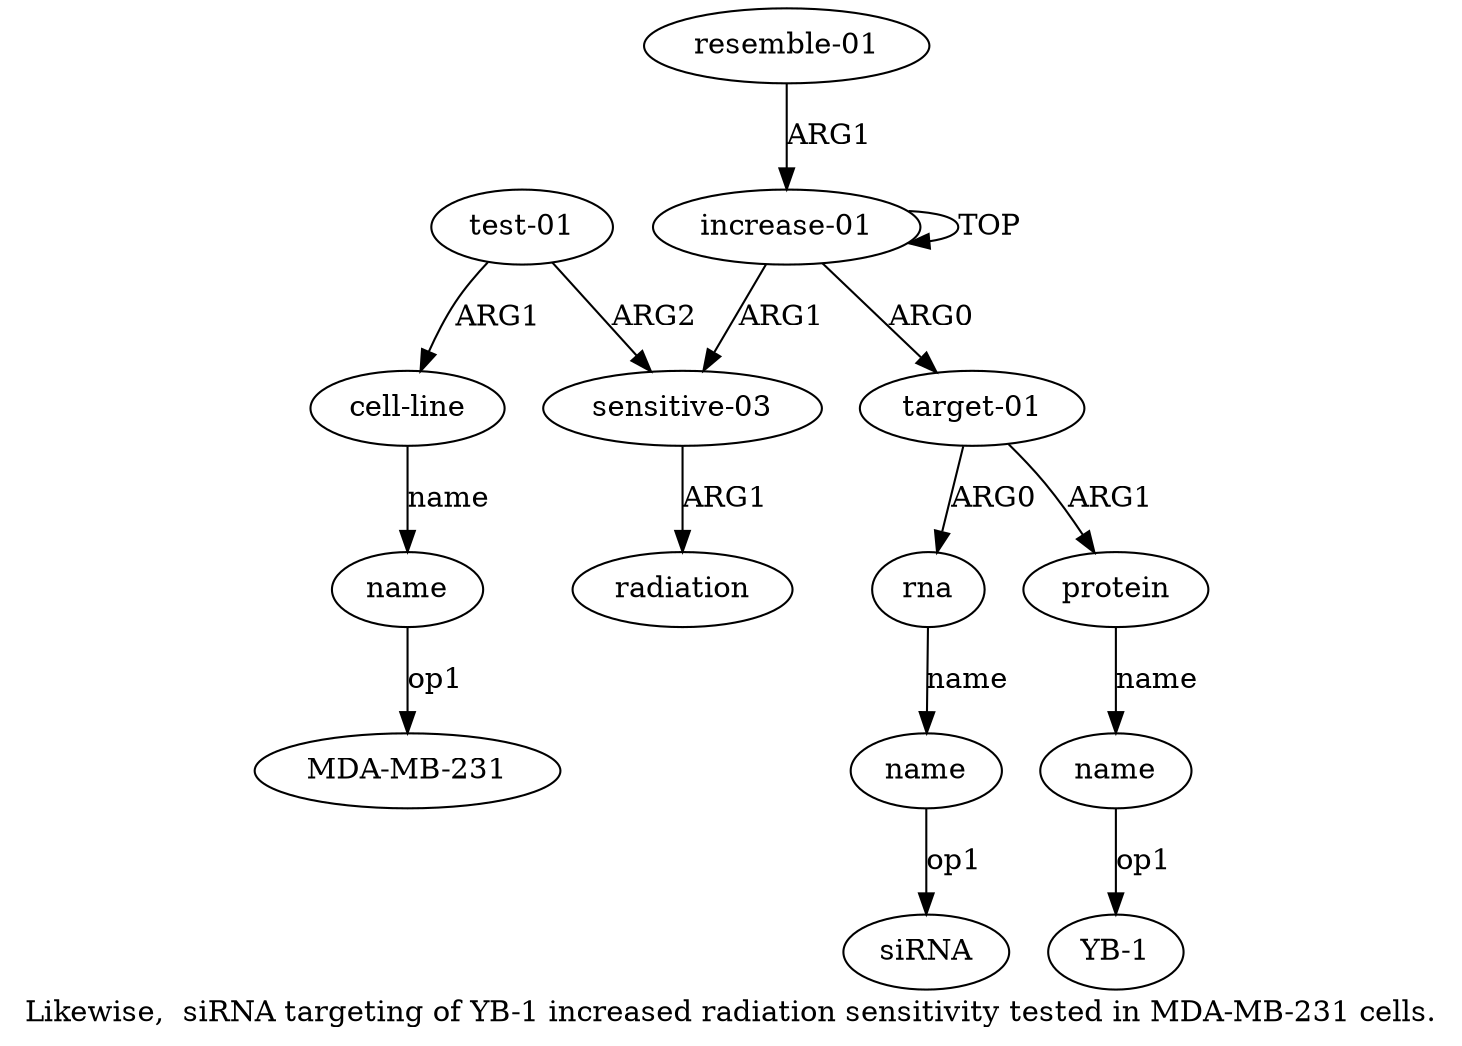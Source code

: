 digraph  {
	graph [label="Likewise,  siRNA targeting of YB-1 increased radiation sensitivity tested in MDA-MB-231 cells."];
	node [label="\N"];
	"a3 siRNA"	 [color=black,
		gold_ind=-1,
		gold_label=siRNA,
		label=siRNA,
		test_ind=-1,
		test_label=siRNA];
	a11	 [color=black,
		gold_ind=11,
		gold_label="resemble-01",
		label="resemble-01",
		test_ind=11,
		test_label="resemble-01"];
	a0	 [color=black,
		gold_ind=0,
		gold_label="increase-01",
		label="increase-01",
		test_ind=0,
		test_label="increase-01"];
	a11 -> a0 [key=0,
	color=black,
	gold_label=ARG1,
	label=ARG1,
	test_label=ARG1];
a10 [color=black,
	gold_ind=10,
	gold_label=name,
	label=name,
	test_ind=10,
	test_label=name];
"a10 MDA-MB-231" [color=black,
	gold_ind=-1,
	gold_label="MDA-MB-231",
	label="MDA-MB-231",
	test_ind=-1,
	test_label="MDA-MB-231"];
a10 -> "a10 MDA-MB-231" [key=0,
color=black,
gold_label=op1,
label=op1,
test_label=op1];
"a5 YB-1" [color=black,
gold_ind=-1,
gold_label="YB-1",
label="YB-1",
test_ind=-1,
test_label="YB-1"];
a1 [color=black,
gold_ind=1,
gold_label="target-01",
label="target-01",
test_ind=1,
test_label="target-01"];
a2 [color=black,
gold_ind=2,
gold_label=rna,
label=rna,
test_ind=2,
test_label=rna];
a1 -> a2 [key=0,
color=black,
gold_label=ARG0,
label=ARG0,
test_label=ARG0];
a4 [color=black,
gold_ind=4,
gold_label=protein,
label=protein,
test_ind=4,
test_label=protein];
a1 -> a4 [key=0,
color=black,
gold_label=ARG1,
label=ARG1,
test_label=ARG1];
a0 -> a1 [key=0,
color=black,
gold_label=ARG0,
label=ARG0,
test_label=ARG0];
a0 -> a0 [key=0,
color=black,
gold_label=TOP,
label=TOP,
test_label=TOP];
a6 [color=black,
gold_ind=6,
gold_label="sensitive-03",
label="sensitive-03",
test_ind=6,
test_label="sensitive-03"];
a0 -> a6 [key=0,
color=black,
gold_label=ARG1,
label=ARG1,
test_label=ARG1];
a3 [color=black,
gold_ind=3,
gold_label=name,
label=name,
test_ind=3,
test_label=name];
a3 -> "a3 siRNA" [key=0,
color=black,
gold_label=op1,
label=op1,
test_label=op1];
a2 -> a3 [key=0,
color=black,
gold_label=name,
label=name,
test_label=name];
a5 [color=black,
gold_ind=5,
gold_label=name,
label=name,
test_ind=5,
test_label=name];
a5 -> "a5 YB-1" [key=0,
color=black,
gold_label=op1,
label=op1,
test_label=op1];
a4 -> a5 [key=0,
color=black,
gold_label=name,
label=name,
test_label=name];
a7 [color=black,
gold_ind=7,
gold_label=radiation,
label=radiation,
test_ind=7,
test_label=radiation];
a6 -> a7 [key=0,
color=black,
gold_label=ARG1,
label=ARG1,
test_label=ARG1];
a9 [color=black,
gold_ind=9,
gold_label="cell-line",
label="cell-line",
test_ind=9,
test_label="cell-line"];
a9 -> a10 [key=0,
color=black,
gold_label=name,
label=name,
test_label=name];
a8 [color=black,
gold_ind=8,
gold_label="test-01",
label="test-01",
test_ind=8,
test_label="test-01"];
a8 -> a6 [key=0,
color=black,
gold_label=ARG2,
label=ARG2,
test_label=ARG2];
a8 -> a9 [key=0,
color=black,
gold_label=ARG1,
label=ARG1,
test_label=ARG1];
}

